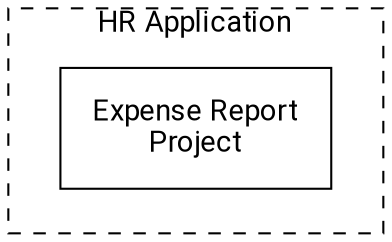 digraph hrapp {
  layout=neato;
  node [shape=box, fontname="Roboto,Helvetica Neue,Arial,sans-serif", fixedsize="true", margin=0.1]; 
  
  /* nodes */
  hrapp [ label="HR Application",               pos="0.0,0.0!",   width="2.5" height="1.5" style="dashed" fontcolor="black" labelloc="t"];
  newemployee [label="Expense Report\nProject", pos="0.0,-0.05!", width="1.8" height="0.8"];
}
